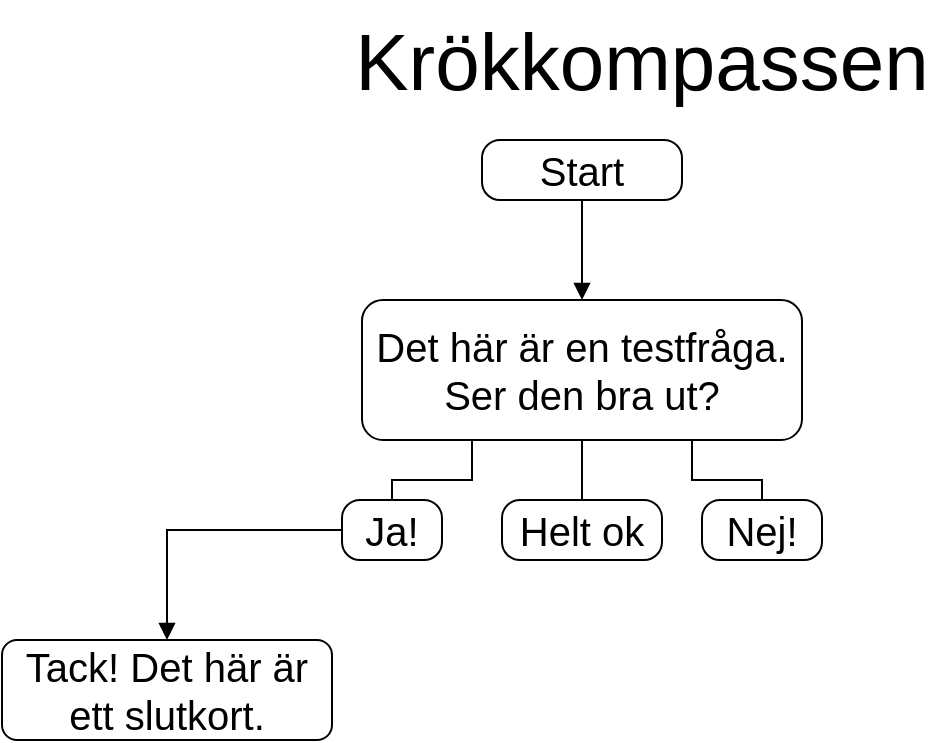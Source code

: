 <mxfile version="20.2.8" type="device" pages="2"><diagram id="hfEM3ngYif9s8XUlffou" name="Page-1"><mxGraphModel dx="2005" dy="659" grid="1" gridSize="10" guides="1" tooltips="1" connect="1" arrows="1" fold="1" page="1" pageScale="1" pageWidth="827" pageHeight="1169" math="0" shadow="0"><root><mxCell id="0"/><mxCell id="1" parent="0"/><mxCell id="3FvEyxkAuB-MO80UV4fV-1" value="&lt;font style=&quot;font-size: 40px;&quot;&gt;Krökkompassen&lt;/font&gt;" style="text;html=1;strokeColor=none;fillColor=none;align=center;verticalAlign=middle;whiteSpace=wrap;rounded=0;" vertex="1" parent="1"><mxGeometry width="300" height="60" as="geometry"/></mxCell><mxCell id="3FvEyxkAuB-MO80UV4fV-5" style="edgeStyle=orthogonalEdgeStyle;rounded=0;orthogonalLoop=1;jettySize=auto;html=1;entryX=0.5;entryY=0;entryDx=0;entryDy=0;fontSize=20;endArrow=block;endFill=1;" edge="1" parent="1" source="3FvEyxkAuB-MO80UV4fV-2" target="3FvEyxkAuB-MO80UV4fV-3"><mxGeometry relative="1" as="geometry"/></mxCell><mxCell id="3FvEyxkAuB-MO80UV4fV-2" value="&lt;div style=&quot;font-size: 20px;&quot;&gt;&lt;span style=&quot;font-size: 20px; background-color: initial;&quot;&gt;Start&lt;/span&gt;&lt;/div&gt;" style="rounded=1;whiteSpace=wrap;html=1;fontSize=20;align=center;arcSize=30;verticalAlign=middle;" vertex="1" parent="1"><mxGeometry x="70" y="70" width="100" height="30" as="geometry"/></mxCell><mxCell id="3FvEyxkAuB-MO80UV4fV-8" style="edgeStyle=orthogonalEdgeStyle;rounded=0;orthogonalLoop=1;jettySize=auto;html=1;entryX=0.5;entryY=0;entryDx=0;entryDy=0;fontSize=20;endArrow=none;endFill=0;" edge="1" parent="1" source="3FvEyxkAuB-MO80UV4fV-3" target="3FvEyxkAuB-MO80UV4fV-7"><mxGeometry relative="1" as="geometry"/></mxCell><mxCell id="3FvEyxkAuB-MO80UV4fV-10" style="edgeStyle=orthogonalEdgeStyle;rounded=0;orthogonalLoop=1;jettySize=auto;html=1;exitX=0.25;exitY=1;exitDx=0;exitDy=0;entryX=0.5;entryY=0;entryDx=0;entryDy=0;fontSize=20;endArrow=none;endFill=0;" edge="1" parent="1" source="3FvEyxkAuB-MO80UV4fV-3" target="3FvEyxkAuB-MO80UV4fV-4"><mxGeometry relative="1" as="geometry"/></mxCell><mxCell id="3FvEyxkAuB-MO80UV4fV-11" style="edgeStyle=orthogonalEdgeStyle;rounded=0;orthogonalLoop=1;jettySize=auto;html=1;exitX=0.75;exitY=1;exitDx=0;exitDy=0;entryX=0.5;entryY=0;entryDx=0;entryDy=0;fontSize=20;endArrow=none;endFill=0;" edge="1" parent="1" source="3FvEyxkAuB-MO80UV4fV-3" target="3FvEyxkAuB-MO80UV4fV-6"><mxGeometry relative="1" as="geometry"/></mxCell><mxCell id="3FvEyxkAuB-MO80UV4fV-3" value="Det här är en testfråga. Ser den bra ut?" style="rounded=1;whiteSpace=wrap;html=1;fontSize=20;" vertex="1" parent="1"><mxGeometry x="10" y="150" width="220" height="70" as="geometry"/></mxCell><mxCell id="3FvEyxkAuB-MO80UV4fV-13" style="edgeStyle=orthogonalEdgeStyle;rounded=0;orthogonalLoop=1;jettySize=auto;html=1;entryX=0.5;entryY=0;entryDx=0;entryDy=0;fontSize=20;endArrow=block;endFill=1;" edge="1" parent="1" source="3FvEyxkAuB-MO80UV4fV-4" target="3FvEyxkAuB-MO80UV4fV-12"><mxGeometry relative="1" as="geometry"/></mxCell><mxCell id="3FvEyxkAuB-MO80UV4fV-4" value="&lt;div style=&quot;font-size: 20px;&quot;&gt;&lt;span style=&quot;font-size: 20px; background-color: initial;&quot;&gt;Ja!&lt;/span&gt;&lt;/div&gt;" style="rounded=1;whiteSpace=wrap;html=1;fontSize=20;align=center;arcSize=30;verticalAlign=middle;" vertex="1" parent="1"><mxGeometry y="250" width="50" height="30" as="geometry"/></mxCell><mxCell id="3FvEyxkAuB-MO80UV4fV-6" value="&lt;div style=&quot;font-size: 20px;&quot;&gt;&lt;span style=&quot;font-size: 20px; background-color: initial;&quot;&gt;Nej!&lt;/span&gt;&lt;/div&gt;" style="rounded=1;whiteSpace=wrap;html=1;fontSize=20;align=center;arcSize=30;verticalAlign=middle;" vertex="1" parent="1"><mxGeometry x="180" y="250" width="60" height="30" as="geometry"/></mxCell><mxCell id="3FvEyxkAuB-MO80UV4fV-7" value="&lt;div style=&quot;font-size: 20px;&quot;&gt;&lt;span style=&quot;font-size: 20px; background-color: initial;&quot;&gt;Helt ok&lt;/span&gt;&lt;/div&gt;" style="rounded=1;whiteSpace=wrap;html=1;fontSize=20;align=center;arcSize=30;verticalAlign=middle;" vertex="1" parent="1"><mxGeometry x="80" y="250" width="80" height="30" as="geometry"/></mxCell><mxCell id="3FvEyxkAuB-MO80UV4fV-12" value="Tack! Det här är ett slutkort." style="rounded=1;whiteSpace=wrap;html=1;fontSize=20;" vertex="1" parent="1"><mxGeometry x="-170" y="320" width="165" height="50" as="geometry"/></mxCell></root></mxGraphModel></diagram><diagram id="vpViSdtIk1zc2beIpB_u" name="Page-1"><mxGraphModel><root><mxCell id="0"/><mxCell id="1" parent="0"/></root></mxGraphModel></diagram></mxfile>